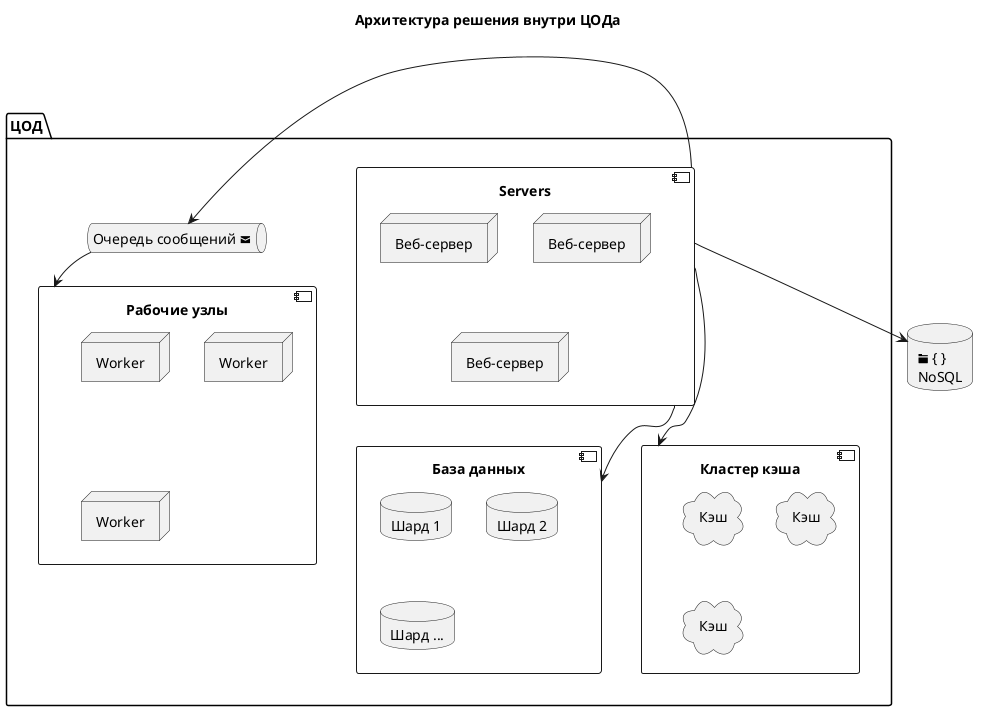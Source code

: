 @startuml datacenter architecture
title Архитектура решения внутри ЦОДа
package "ЦОД" {
    component "Servers" as servers {
        node "Веб-сервер" as server1
        node "Веб-сервер" as server2
        node "Веб-сервер" as server3
    }
    queue "Очередь сообщений <&envelope-closed>" as q
    component "Рабочие узлы" as workers {
        node "Worker" as worker1
        node "Worker" as worker2
        node "Worker" as worker3
    }
    component "База данных" as databases {
        database "Шард 1" as db1
        database "Шард 2" as db2
        database "Шард ..." as dbn
    }
    component "Кластер кэша" as caches {
        cloud "Кэш" as cache1
        cloud "Кэш" as cache2
        cloud "Кэш" as cache3
    }
    servers -> q
    q --> workers
    servers --> databases
    servers --> caches
}

database "<&folder> { }\nNoSQL" as nosql
servers --> nosql

@enduml